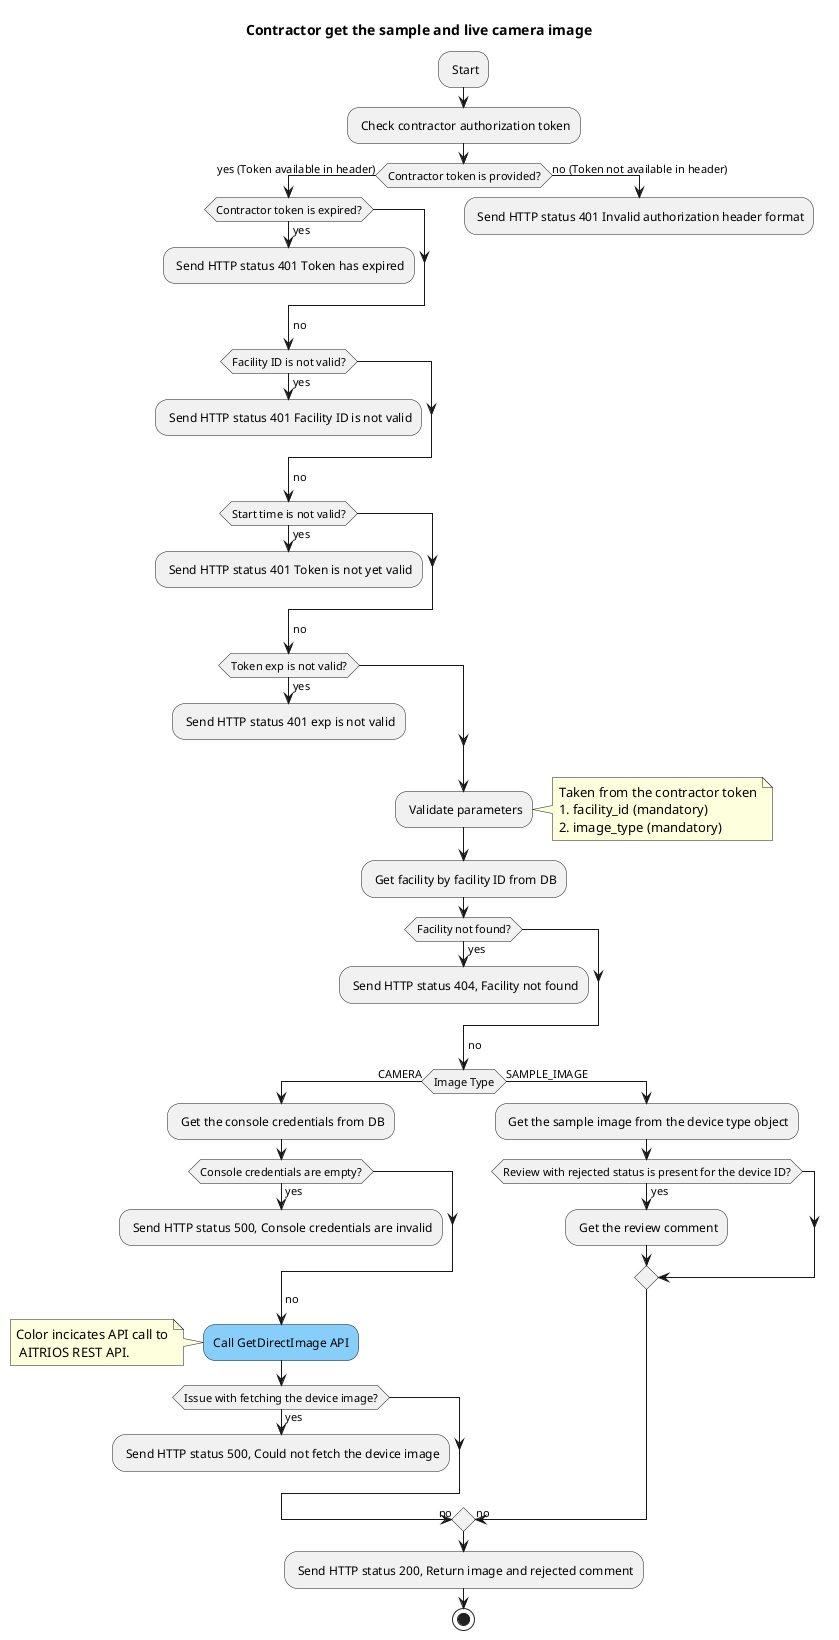 @startuml Contractor gets images
title Contractor get the sample and live camera image

: Start;
: Check contractor authorization token;
if (Contractor token is provided?) then (yes (Token available in header))
    if (Contractor token is expired?) then (yes)
        : Send HTTP status 401 Token has expired;
        kill
    endif
    ->no;
    if (Facility ID is not valid?) then (yes)
        : Send HTTP status 401 Facility ID is not valid;
        kill
    endif
    ->no;
    if (Start time is not valid?) then (yes)
        : Send HTTP status 401 Token is not yet valid;
        kill
    endif
    ->no;
    if (Token exp is not valid?) then (yes)
        : Send HTTP status 401 exp is not valid;
        kill
    endif
    ->no;
else (no (Token not available in header))
    : Send HTTP status 401 Invalid authorization header format;
    kill
endif
: Validate parameters;
note right
    Taken from the contractor token
    1. facility_id (mandatory)
    2. image_type (mandatory)
end note

: Get facility by facility ID from DB;
if (Facility not found?) then (yes)
    : Send HTTP status 404, Facility not found;
    kill
endif
->no;
if (Image Type) then (CAMERA)
    : Get the console credentials from DB;
    if (Console credentials are empty?) then (yes)
        : Send HTTP status 500, Console credentials are invalid;
        kill
    endif
    ->no;
    #LightSkyBlue:Call GetDirectImage API;
    note left
    Color incicates API call to
     AITRIOS REST API.
    end note
    if (Issue with fetching the device image?) then (yes)
        : Send HTTP status 500, Could not fetch the device image;
        kill
    endif
    ->no;
else (SAMPLE_IMAGE)
    : Get the sample image from the device type object;
    if (Review with rejected status is present for the device ID?) then (yes)
        : Get the review comment;
    endif
    ->no;
endif
: Send HTTP status 200, Return image and rejected comment;

stop
@enduml
